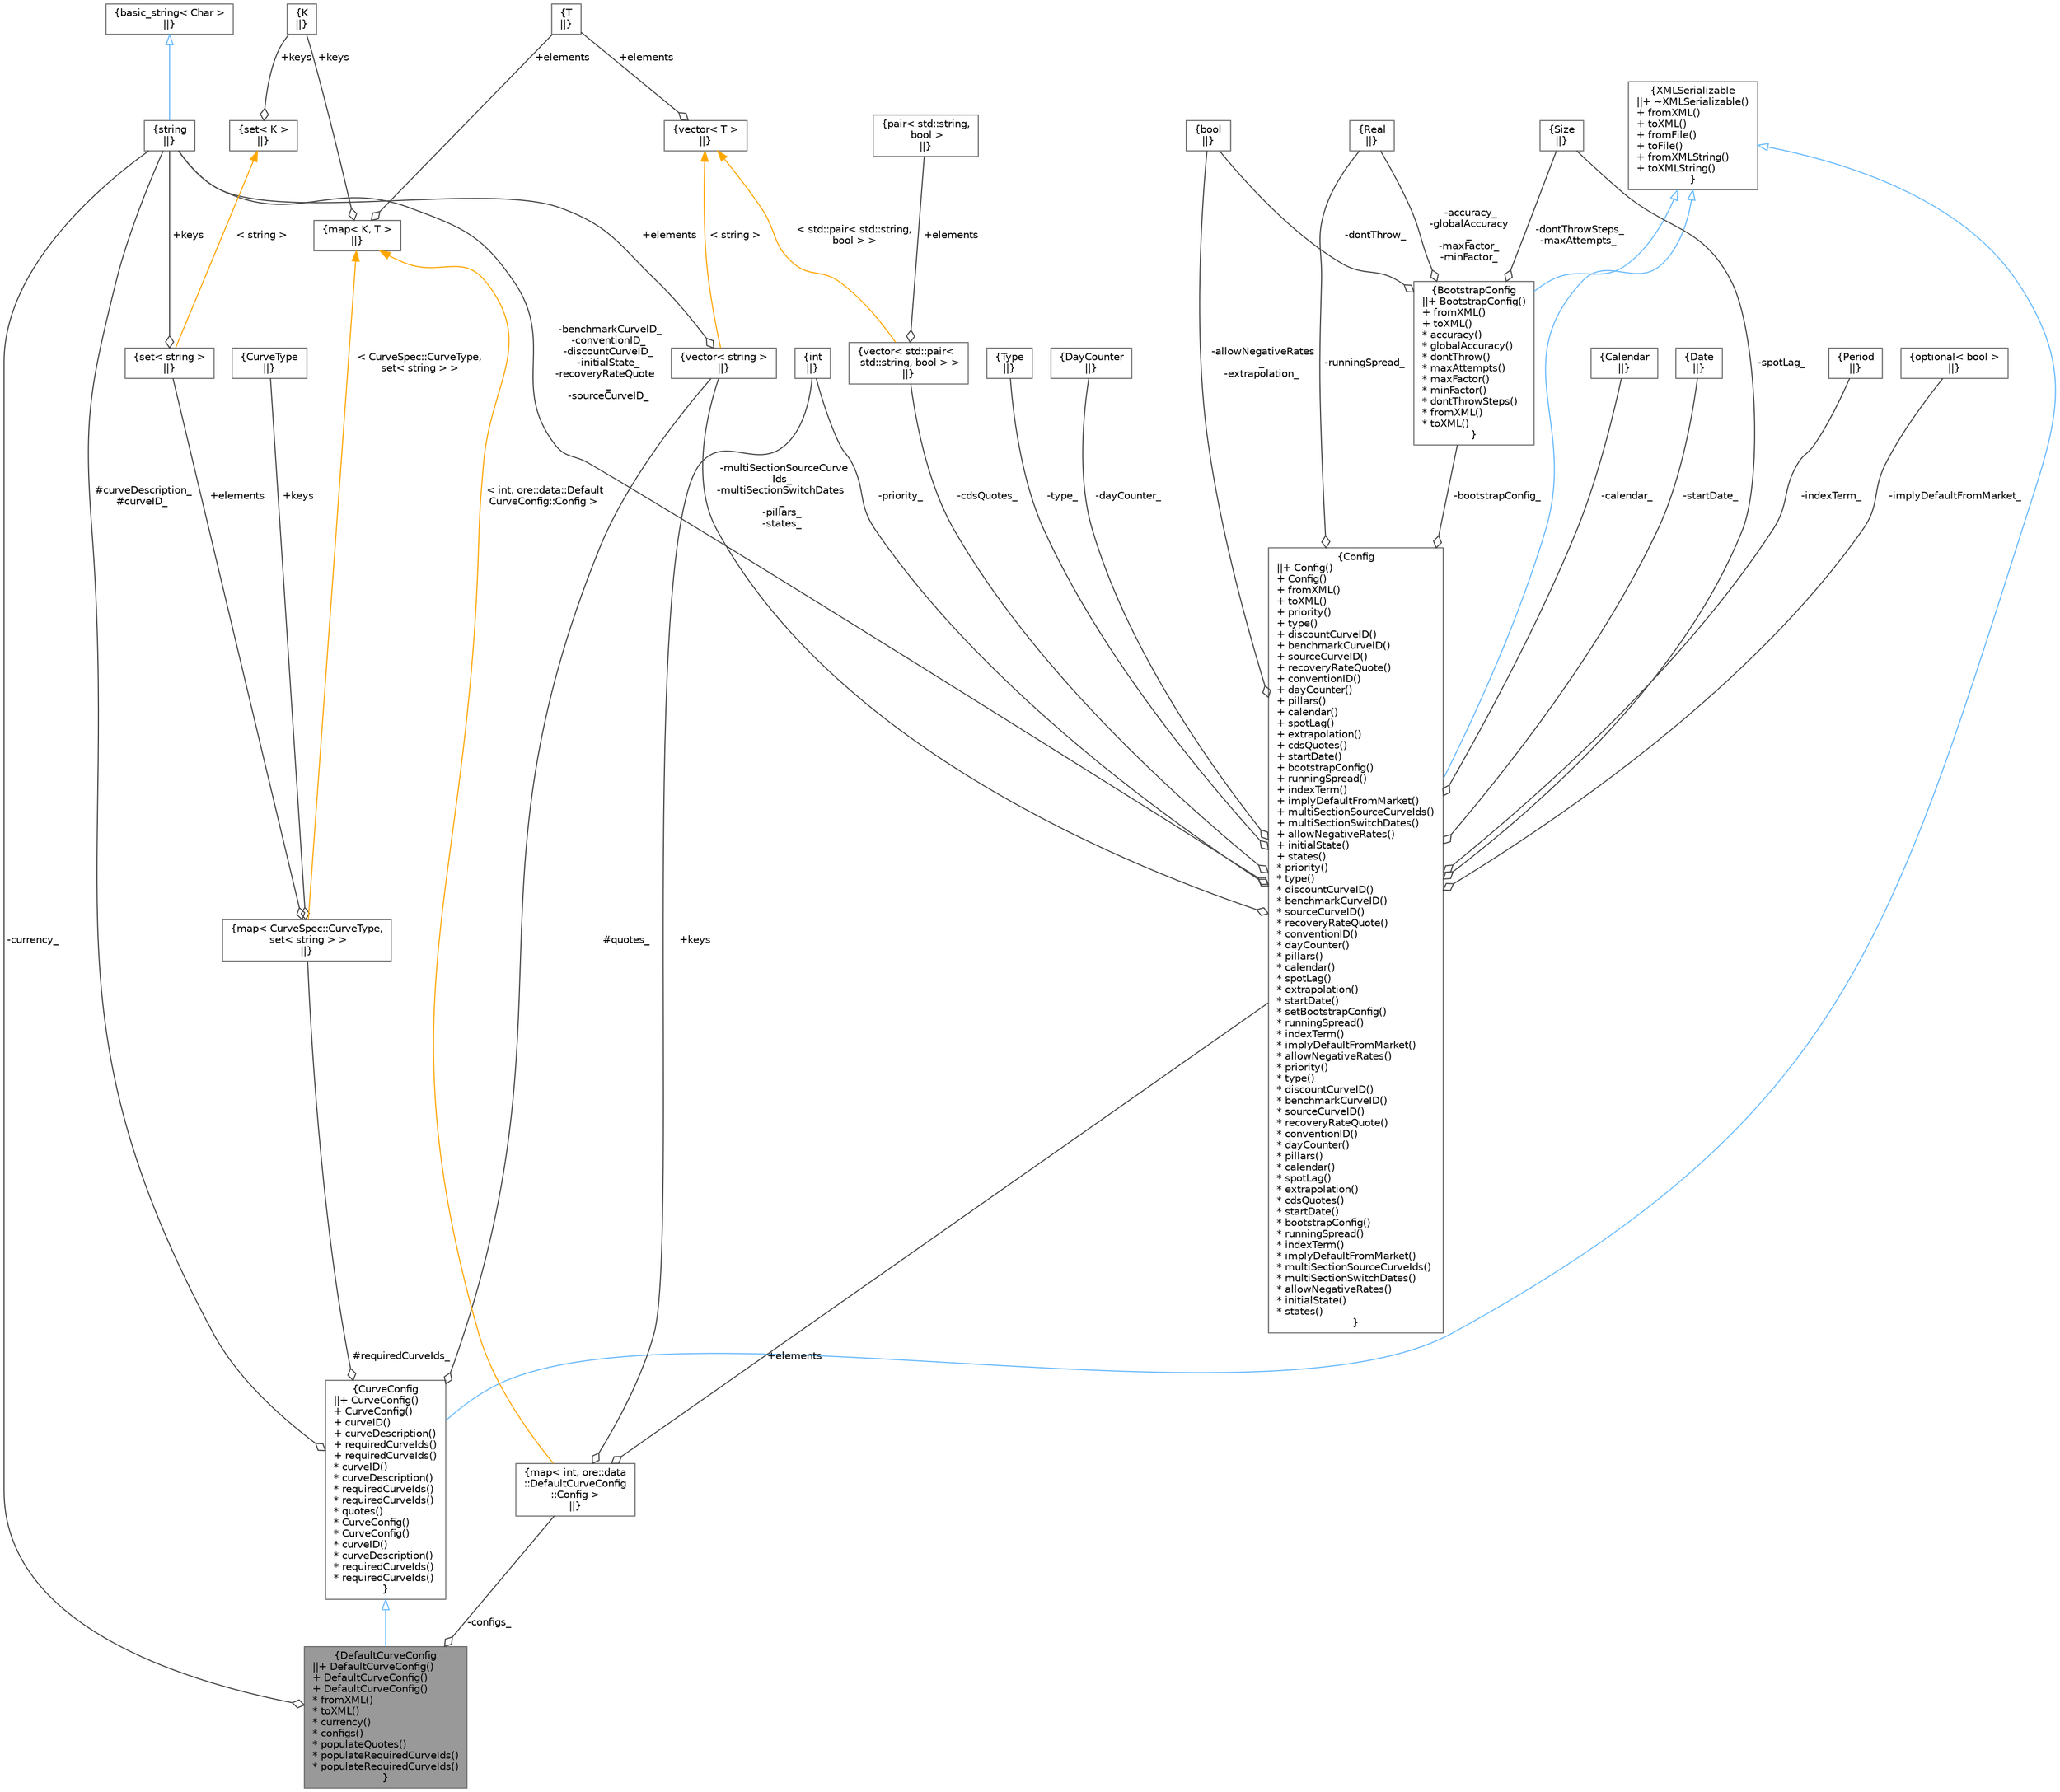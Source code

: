 digraph "DefaultCurveConfig"
{
 // INTERACTIVE_SVG=YES
 // LATEX_PDF_SIZE
  bgcolor="transparent";
  edge [fontname=Helvetica,fontsize=10,labelfontname=Helvetica,labelfontsize=10];
  node [fontname=Helvetica,fontsize=10,shape=box,height=0.2,width=0.4];
  Node1 [label="{DefaultCurveConfig\n||+ DefaultCurveConfig()\l+ DefaultCurveConfig()\l+ DefaultCurveConfig()\l* fromXML()\l* toXML()\l* currency()\l* configs()\l* populateQuotes()\l* populateRequiredCurveIds()\l* populateRequiredCurveIds()\l}",height=0.2,width=0.4,color="gray40", fillcolor="grey60", style="filled", fontcolor="black",tooltip="Default curve configuration."];
  Node2 -> Node1 [dir="back",color="steelblue1",style="solid",arrowtail="onormal"];
  Node2 [label="{CurveConfig\n||+ CurveConfig()\l+ CurveConfig()\l+ curveID()\l+ curveDescription()\l+ requiredCurveIds()\l+ requiredCurveIds()\l* curveID()\l* curveDescription()\l* requiredCurveIds()\l* requiredCurveIds()\l* quotes()\l* CurveConfig()\l* CurveConfig()\l* curveID()\l* curveDescription()\l* requiredCurveIds()\l* requiredCurveIds()\l}",height=0.2,width=0.4,color="gray40", fillcolor="white", style="filled",URL="$classore_1_1data_1_1_curve_config.html",tooltip="Base curve configuration."];
  Node3 -> Node2 [dir="back",color="steelblue1",style="solid",arrowtail="onormal"];
  Node3 [label="{XMLSerializable\n||+ ~XMLSerializable()\l+ fromXML()\l+ toXML()\l+ fromFile()\l+ toFile()\l+ fromXMLString()\l+ toXMLString()\l}",height=0.2,width=0.4,color="gray40", fillcolor="white", style="filled",URL="$classore_1_1data_1_1_x_m_l_serializable.html",tooltip="Base class for all serializable classes."];
  Node4 -> Node2 [color="grey25",style="solid",label=" #curveDescription_\n#curveID_" ,arrowhead="odiamond"];
  Node4 [label="{string\n||}",height=0.2,width=0.4,color="gray40", fillcolor="white", style="filled",tooltip=" "];
  Node5 -> Node4 [dir="back",color="steelblue1",style="solid",arrowtail="onormal"];
  Node5 [label="{basic_string\< Char \>\n||}",height=0.2,width=0.4,color="gray40", fillcolor="white", style="filled",tooltip=" "];
  Node6 -> Node2 [color="grey25",style="solid",label=" #quotes_" ,arrowhead="odiamond"];
  Node6 [label="{vector\< string \>\n||}",height=0.2,width=0.4,color="gray40", fillcolor="white", style="filled",tooltip=" "];
  Node4 -> Node6 [color="grey25",style="solid",label=" +elements" ,arrowhead="odiamond"];
  Node7 -> Node6 [dir="back",color="orange",style="solid",label=" \< string \>" ];
  Node7 [label="{vector\< T \>\n||}",height=0.2,width=0.4,color="gray40", fillcolor="white", style="filled",tooltip=" "];
  Node8 -> Node7 [color="grey25",style="solid",label=" +elements" ,arrowhead="odiamond"];
  Node8 [label="{T\n||}",height=0.2,width=0.4,color="gray40", fillcolor="white", style="filled",tooltip=" "];
  Node9 -> Node2 [color="grey25",style="solid",label=" #requiredCurveIds_" ,arrowhead="odiamond"];
  Node9 [label="{map\< CurveSpec::CurveType,\l set\< string \> \>\n||}",height=0.2,width=0.4,color="gray40", fillcolor="white", style="filled",tooltip=" "];
  Node10 -> Node9 [color="grey25",style="solid",label=" +keys" ,arrowhead="odiamond"];
  Node10 [label="{CurveType\n||}",height=0.2,width=0.4,color="gray40", fillcolor="white", style="filled",tooltip=" "];
  Node11 -> Node9 [color="grey25",style="solid",label=" +elements" ,arrowhead="odiamond"];
  Node11 [label="{set\< string \>\n||}",height=0.2,width=0.4,color="gray40", fillcolor="white", style="filled",tooltip=" "];
  Node4 -> Node11 [color="grey25",style="solid",label=" +keys" ,arrowhead="odiamond"];
  Node12 -> Node11 [dir="back",color="orange",style="solid",label=" \< string \>" ];
  Node12 [label="{set\< K \>\n||}",height=0.2,width=0.4,color="gray40", fillcolor="white", style="filled",tooltip=" "];
  Node13 -> Node12 [color="grey25",style="solid",label=" +keys" ,arrowhead="odiamond"];
  Node13 [label="{K\n||}",height=0.2,width=0.4,color="gray40", fillcolor="white", style="filled",tooltip=" "];
  Node14 -> Node9 [dir="back",color="orange",style="solid",label=" \< CurveSpec::CurveType,\l set\< string \> \>" ];
  Node14 [label="{map\< K, T \>\n||}",height=0.2,width=0.4,color="gray40", fillcolor="white", style="filled",tooltip=" "];
  Node13 -> Node14 [color="grey25",style="solid",label=" +keys" ,arrowhead="odiamond"];
  Node8 -> Node14 [color="grey25",style="solid",label=" +elements" ,arrowhead="odiamond"];
  Node4 -> Node1 [color="grey25",style="solid",label=" -currency_" ,arrowhead="odiamond"];
  Node15 -> Node1 [color="grey25",style="solid",label=" -configs_" ,arrowhead="odiamond"];
  Node15 [label="{map\< int, ore::data\l::DefaultCurveConfig\l::Config \>\n||}",height=0.2,width=0.4,color="gray40", fillcolor="white", style="filled",tooltip=" "];
  Node16 -> Node15 [color="grey25",style="solid",label=" +keys" ,arrowhead="odiamond"];
  Node16 [label="{int\n||}",height=0.2,width=0.4,color="gray40", fillcolor="white", style="filled",tooltip=" "];
  Node17 -> Node15 [color="grey25",style="solid",label=" +elements" ,arrowhead="odiamond"];
  Node17 [label="{Config\n||+ Config()\l+ Config()\l+ fromXML()\l+ toXML()\l+ priority()\l+ type()\l+ discountCurveID()\l+ benchmarkCurveID()\l+ sourceCurveID()\l+ recoveryRateQuote()\l+ conventionID()\l+ dayCounter()\l+ pillars()\l+ calendar()\l+ spotLag()\l+ extrapolation()\l+ cdsQuotes()\l+ startDate()\l+ bootstrapConfig()\l+ runningSpread()\l+ indexTerm()\l+ implyDefaultFromMarket()\l+ multiSectionSourceCurveIds()\l+ multiSectionSwitchDates()\l+ allowNegativeRates()\l+ initialState()\l+ states()\l* priority()\l* type()\l* discountCurveID()\l* benchmarkCurveID()\l* sourceCurveID()\l* recoveryRateQuote()\l* conventionID()\l* dayCounter()\l* pillars()\l* calendar()\l* spotLag()\l* extrapolation()\l* startDate()\l* setBootstrapConfig()\l* runningSpread()\l* indexTerm()\l* implyDefaultFromMarket()\l* allowNegativeRates()\l* priority()\l* type()\l* discountCurveID()\l* benchmarkCurveID()\l* sourceCurveID()\l* recoveryRateQuote()\l* conventionID()\l* dayCounter()\l* pillars()\l* calendar()\l* spotLag()\l* extrapolation()\l* cdsQuotes()\l* startDate()\l* bootstrapConfig()\l* runningSpread()\l* indexTerm()\l* implyDefaultFromMarket()\l* multiSectionSourceCurveIds()\l* multiSectionSwitchDates()\l* allowNegativeRates()\l* initialState()\l* states()\l}",height=0.2,width=0.4,color="gray40", fillcolor="white", style="filled",URL="$classore_1_1data_1_1_default_curve_config_1_1_config.html",tooltip=" "];
  Node3 -> Node17 [dir="back",color="steelblue1",style="solid",arrowtail="onormal"];
  Node18 -> Node17 [color="grey25",style="solid",label=" -cdsQuotes_" ,arrowhead="odiamond"];
  Node18 [label="{vector\< std::pair\<\l std::string, bool \> \>\n||}",height=0.2,width=0.4,color="gray40", fillcolor="white", style="filled",tooltip=" "];
  Node19 -> Node18 [color="grey25",style="solid",label=" +elements" ,arrowhead="odiamond"];
  Node19 [label="{pair\< std::string,\l bool \>\n||}",height=0.2,width=0.4,color="gray40", fillcolor="white", style="filled",tooltip=" "];
  Node7 -> Node18 [dir="back",color="orange",style="solid",label=" \< std::pair\< std::string,\l bool \> \>" ];
  Node20 -> Node17 [color="grey25",style="solid",label=" -type_" ,arrowhead="odiamond"];
  Node20 [label="{Type\n||}",height=0.2,width=0.4,color="gray40", fillcolor="white", style="filled",tooltip=" "];
  Node4 -> Node17 [color="grey25",style="solid",label=" -benchmarkCurveID_\n-conventionID_\n-discountCurveID_\n-initialState_\n-recoveryRateQuote\l_\n-sourceCurveID_" ,arrowhead="odiamond"];
  Node21 -> Node17 [color="grey25",style="solid",label=" -dayCounter_" ,arrowhead="odiamond"];
  Node21 [label="{DayCounter\n||}",height=0.2,width=0.4,color="gray40", fillcolor="white", style="filled",tooltip=" "];
  Node22 -> Node17 [color="grey25",style="solid",label=" -allowNegativeRates\l_\n-extrapolation_" ,arrowhead="odiamond"];
  Node22 [label="{bool\n||}",height=0.2,width=0.4,color="gray40", fillcolor="white", style="filled",URL="$classbool.html",tooltip=" "];
  Node6 -> Node17 [color="grey25",style="solid",label=" -multiSectionSourceCurve\lIds_\n-multiSectionSwitchDates\l_\n-pillars_\n-states_" ,arrowhead="odiamond"];
  Node23 -> Node17 [color="grey25",style="solid",label=" -calendar_" ,arrowhead="odiamond"];
  Node23 [label="{Calendar\n||}",height=0.2,width=0.4,color="gray40", fillcolor="white", style="filled",tooltip=" "];
  Node24 -> Node17 [color="grey25",style="solid",label=" -spotLag_" ,arrowhead="odiamond"];
  Node24 [label="{Size\n||}",height=0.2,width=0.4,color="gray40", fillcolor="white", style="filled",tooltip=" "];
  Node25 -> Node17 [color="grey25",style="solid",label=" -startDate_" ,arrowhead="odiamond"];
  Node25 [label="{Date\n||}",height=0.2,width=0.4,color="gray40", fillcolor="white", style="filled",tooltip=" "];
  Node26 -> Node17 [color="grey25",style="solid",label=" -bootstrapConfig_" ,arrowhead="odiamond"];
  Node26 [label="{BootstrapConfig\n||+ BootstrapConfig()\l+ fromXML()\l+ toXML()\l* accuracy()\l* globalAccuracy()\l* dontThrow()\l* maxAttempts()\l* maxFactor()\l* minFactor()\l* dontThrowSteps()\l* fromXML()\l* toXML()\l}",height=0.2,width=0.4,color="gray40", fillcolor="white", style="filled",URL="$classore_1_1data_1_1_bootstrap_config.html",tooltip=" "];
  Node3 -> Node26 [dir="back",color="steelblue1",style="solid",arrowtail="onormal"];
  Node27 -> Node26 [color="grey25",style="solid",label=" -accuracy_\n-globalAccuracy\l_\n-maxFactor_\n-minFactor_" ,arrowhead="odiamond"];
  Node27 [label="{Real\n||}",height=0.2,width=0.4,color="gray40", fillcolor="white", style="filled",tooltip=" "];
  Node22 -> Node26 [color="grey25",style="solid",label=" -dontThrow_" ,arrowhead="odiamond"];
  Node24 -> Node26 [color="grey25",style="solid",label=" -dontThrowSteps_\n-maxAttempts_" ,arrowhead="odiamond"];
  Node27 -> Node17 [color="grey25",style="solid",label=" -runningSpread_" ,arrowhead="odiamond"];
  Node28 -> Node17 [color="grey25",style="solid",label=" -indexTerm_" ,arrowhead="odiamond"];
  Node28 [label="{Period\n||}",height=0.2,width=0.4,color="gray40", fillcolor="white", style="filled",tooltip=" "];
  Node29 -> Node17 [color="grey25",style="solid",label=" -implyDefaultFromMarket_" ,arrowhead="odiamond"];
  Node29 [label="{optional\< bool \>\n||}",height=0.2,width=0.4,color="gray40", fillcolor="white", style="filled",tooltip=" "];
  Node16 -> Node17 [color="grey25",style="solid",label=" -priority_" ,arrowhead="odiamond"];
  Node14 -> Node15 [dir="back",color="orange",style="solid",label=" \< int, ore::data::Default\lCurveConfig::Config \>" ];
}
